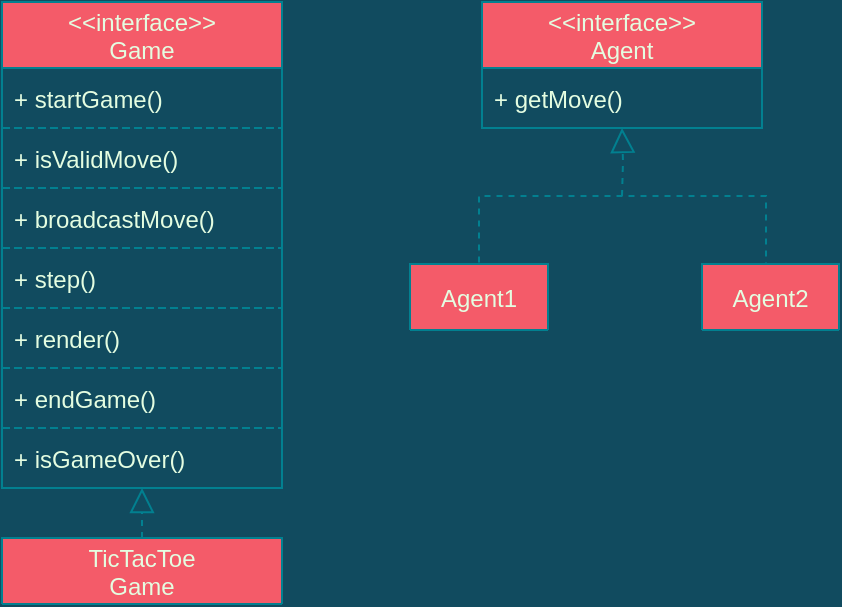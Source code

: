 <mxfile version="18.1.3" type="device"><diagram id="hJ21KEaB9JhM6_JfNDNF" name="Page-1"><mxGraphModel dx="1379" dy="866" grid="0" gridSize="10" guides="1" tooltips="1" connect="1" arrows="1" fold="1" page="0" pageScale="1" pageWidth="1920" pageHeight="1200" background="#114B5F" math="0" shadow="0"><root><mxCell id="0"/><mxCell id="1" parent="0"/><mxCell id="lHAW1zuPDc4oSDNa-Y7X-22" value="&lt;&lt;interface&gt;&gt;&#xA;Game" style="swimlane;fontStyle=0;childLayout=stackLayout;horizontal=1;startSize=33;horizontalStack=0;resizeParent=1;resizeParentMax=0;resizeLast=0;collapsible=1;marginBottom=0;fillColor=#F45B69;strokeColor=#028090;fontColor=#E4FDE1;" vertex="1" parent="1"><mxGeometry x="-288" y="-66" width="140" height="243" as="geometry"/></mxCell><mxCell id="lHAW1zuPDc4oSDNa-Y7X-39" value="+ startGame()" style="text;strokeColor=#028090;fillColor=none;align=left;verticalAlign=middle;spacingLeft=4;spacingRight=4;overflow=hidden;points=[[0,0.5],[1,0.5]];portConstraint=eastwest;rotatable=0;dashed=1;fontColor=#E4FDE1;" vertex="1" parent="lHAW1zuPDc4oSDNa-Y7X-22"><mxGeometry y="33" width="140" height="30" as="geometry"/></mxCell><mxCell id="lHAW1zuPDc4oSDNa-Y7X-54" value="+ isValidMove()" style="text;strokeColor=#028090;fillColor=none;align=left;verticalAlign=middle;spacingLeft=4;spacingRight=4;overflow=hidden;points=[[0,0.5],[1,0.5]];portConstraint=eastwest;rotatable=0;dashed=1;fontColor=#E4FDE1;" vertex="1" parent="lHAW1zuPDc4oSDNa-Y7X-22"><mxGeometry y="63" width="140" height="30" as="geometry"/></mxCell><mxCell id="lHAW1zuPDc4oSDNa-Y7X-55" value="+ broadcastMove()" style="text;strokeColor=#028090;fillColor=none;align=left;verticalAlign=middle;spacingLeft=4;spacingRight=4;overflow=hidden;points=[[0,0.5],[1,0.5]];portConstraint=eastwest;rotatable=0;dashed=1;fontColor=#E4FDE1;" vertex="1" parent="lHAW1zuPDc4oSDNa-Y7X-22"><mxGeometry y="93" width="140" height="30" as="geometry"/></mxCell><mxCell id="lHAW1zuPDc4oSDNa-Y7X-24" value="+ step()" style="text;strokeColor=#028090;fillColor=none;align=left;verticalAlign=middle;spacingLeft=4;spacingRight=4;overflow=hidden;points=[[0,0.5],[1,0.5]];portConstraint=eastwest;rotatable=0;dashed=1;fontColor=#E4FDE1;" vertex="1" parent="lHAW1zuPDc4oSDNa-Y7X-22"><mxGeometry y="123" width="140" height="30" as="geometry"/></mxCell><mxCell id="lHAW1zuPDc4oSDNa-Y7X-23" value="+ render()" style="text;strokeColor=#028090;fillColor=none;align=left;verticalAlign=middle;spacingLeft=4;spacingRight=4;overflow=hidden;points=[[0,0.5],[1,0.5]];portConstraint=eastwest;rotatable=0;dashed=1;fontColor=#E4FDE1;" vertex="1" parent="lHAW1zuPDc4oSDNa-Y7X-22"><mxGeometry y="153" width="140" height="30" as="geometry"/></mxCell><mxCell id="lHAW1zuPDc4oSDNa-Y7X-53" value="+ endGame()" style="text;strokeColor=#028090;fillColor=none;align=left;verticalAlign=middle;spacingLeft=4;spacingRight=4;overflow=hidden;points=[[0,0.5],[1,0.5]];portConstraint=eastwest;rotatable=0;dashed=1;fontColor=#E4FDE1;" vertex="1" parent="lHAW1zuPDc4oSDNa-Y7X-22"><mxGeometry y="183" width="140" height="30" as="geometry"/></mxCell><mxCell id="lHAW1zuPDc4oSDNa-Y7X-40" value="+ isGameOver()" style="text;strokeColor=#028090;fillColor=none;align=left;verticalAlign=middle;spacingLeft=4;spacingRight=4;overflow=hidden;points=[[0,0.5],[1,0.5]];portConstraint=eastwest;rotatable=0;dashed=1;fontColor=#E4FDE1;" vertex="1" parent="lHAW1zuPDc4oSDNa-Y7X-22"><mxGeometry y="213" width="140" height="30" as="geometry"/></mxCell><mxCell id="lHAW1zuPDc4oSDNa-Y7X-27" value="" style="endArrow=block;html=1;rounded=0;endFill=0;dashed=1;exitX=0.5;exitY=0;exitDx=0;exitDy=0;strokeWidth=1;endSize=10;entryX=0.5;entryY=1;entryDx=0;entryDy=0;labelBackgroundColor=#114B5F;strokeColor=#028090;fontColor=#E4FDE1;" edge="1" parent="1" source="lHAW1zuPDc4oSDNa-Y7X-29" target="lHAW1zuPDc4oSDNa-Y7X-22"><mxGeometry width="50" height="50" relative="1" as="geometry"><mxPoint x="-219" y="90" as="sourcePoint"/><mxPoint x="-218" y="62" as="targetPoint"/></mxGeometry></mxCell><mxCell id="lHAW1zuPDc4oSDNa-Y7X-29" value="TicTacToe&#xA;Game" style="swimlane;fontStyle=0;childLayout=stackLayout;horizontal=1;startSize=33;horizontalStack=0;resizeParent=1;resizeParentMax=0;resizeLast=0;collapsible=1;marginBottom=0;fillColor=#F45B69;strokeColor=#028090;fontColor=#E4FDE1;" vertex="1" parent="1"><mxGeometry x="-288" y="202" width="140" height="33" as="geometry"><mxRectangle y="220" width="81" height="33" as="alternateBounds"/></mxGeometry></mxCell><mxCell id="lHAW1zuPDc4oSDNa-Y7X-43" value="&lt;&lt;interface&gt;&gt;&#xA;Agent" style="swimlane;fontStyle=0;childLayout=stackLayout;horizontal=1;startSize=33;horizontalStack=0;resizeParent=1;resizeParentMax=0;resizeLast=0;collapsible=1;marginBottom=0;fillColor=#F45B69;strokeColor=#028090;fontColor=#E4FDE1;" vertex="1" parent="1"><mxGeometry x="-48" y="-66" width="140" height="63" as="geometry"/></mxCell><mxCell id="lHAW1zuPDc4oSDNa-Y7X-44" value="+ getMove()" style="text;strokeColor=#028090;fillColor=none;align=left;verticalAlign=middle;spacingLeft=4;spacingRight=4;overflow=hidden;points=[[0,0.5],[1,0.5]];portConstraint=eastwest;rotatable=0;dashed=1;fontColor=#E4FDE1;" vertex="1" parent="lHAW1zuPDc4oSDNa-Y7X-43"><mxGeometry y="33" width="140" height="30" as="geometry"/></mxCell><mxCell id="lHAW1zuPDc4oSDNa-Y7X-46" value="" style="endArrow=block;html=1;rounded=0;endFill=0;dashed=1;strokeWidth=1;endSize=10;entryX=0.5;entryY=1;entryDx=0;entryDy=0;labelBackgroundColor=#114B5F;strokeColor=#028090;fontColor=#E4FDE1;edgeStyle=orthogonalEdgeStyle;" edge="1" parent="1" target="lHAW1zuPDc4oSDNa-Y7X-43"><mxGeometry width="50" height="50" relative="1" as="geometry"><mxPoint x="22" y="31" as="sourcePoint"/><mxPoint x="-17" y="67" as="targetPoint"/></mxGeometry></mxCell><mxCell id="lHAW1zuPDc4oSDNa-Y7X-47" value="Agent1" style="swimlane;fontStyle=0;childLayout=stackLayout;horizontal=1;startSize=33;horizontalStack=0;resizeParent=1;resizeParentMax=0;resizeLast=0;collapsible=1;marginBottom=0;fillColor=#F45B69;strokeColor=#028090;fontColor=#E4FDE1;" vertex="1" parent="1"><mxGeometry x="-84" y="65" width="69" height="33" as="geometry"><mxRectangle y="220" width="81" height="33" as="alternateBounds"/></mxGeometry></mxCell><mxCell id="lHAW1zuPDc4oSDNa-Y7X-48" value="" style="endArrow=none;html=1;rounded=0;endFill=0;dashed=1;exitX=0.5;exitY=0;exitDx=0;exitDy=0;strokeWidth=1;endSize=10;labelBackgroundColor=#114B5F;strokeColor=#028090;fontColor=#E4FDE1;edgeStyle=orthogonalEdgeStyle;entryX=0.5;entryY=0;entryDx=0;entryDy=0;" edge="1" parent="1" source="lHAW1zuPDc4oSDNa-Y7X-49" target="lHAW1zuPDc4oSDNa-Y7X-47"><mxGeometry width="50" height="50" relative="1" as="geometry"><mxPoint x="123.5" y="95" as="sourcePoint"/><mxPoint x="-49" y="60" as="targetPoint"/><Array as="points"><mxPoint x="94" y="31"/><mxPoint x="-49" y="31"/></Array></mxGeometry></mxCell><mxCell id="lHAW1zuPDc4oSDNa-Y7X-49" value="Agent2" style="swimlane;fontStyle=0;childLayout=stackLayout;horizontal=1;startSize=33;horizontalStack=0;resizeParent=1;resizeParentMax=0;resizeLast=0;collapsible=1;marginBottom=0;fillColor=#F45B69;strokeColor=#028090;fontColor=#E4FDE1;" vertex="1" parent="1"><mxGeometry x="62" y="65" width="68.5" height="33" as="geometry"><mxRectangle y="220" width="81" height="33" as="alternateBounds"/></mxGeometry></mxCell></root></mxGraphModel></diagram></mxfile>